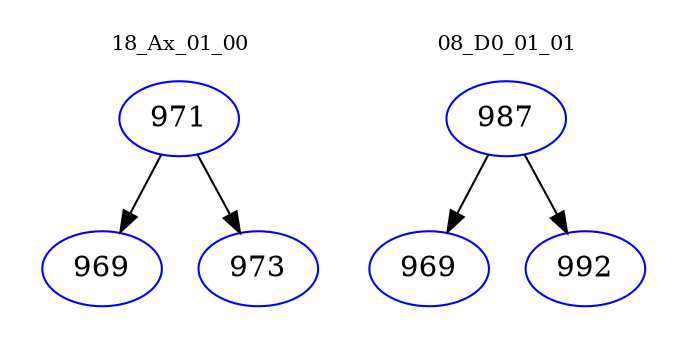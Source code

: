 digraph{
subgraph cluster_0 {
color = white
label = "18_Ax_01_00";
fontsize=10;
T0_971 [label="971", color="blue"]
T0_971 -> T0_969 [color="black"]
T0_969 [label="969", color="blue"]
T0_971 -> T0_973 [color="black"]
T0_973 [label="973", color="blue"]
}
subgraph cluster_1 {
color = white
label = "08_D0_01_01";
fontsize=10;
T1_987 [label="987", color="blue"]
T1_987 -> T1_969 [color="black"]
T1_969 [label="969", color="blue"]
T1_987 -> T1_992 [color="black"]
T1_992 [label="992", color="blue"]
}
}
